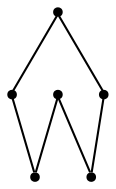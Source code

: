 graph {
  node [shape=point,comment="{\"directed\":false,\"doi\":\"10.4230/LIPIcs.GD.2024.13\",\"figure\":\"10 (2)\"}"]

  v0 [pos="1409.4465450612024,701.376315139919"]
  v1 [pos="1409.4465450612024,568.0382329120681"]
  v2 [pos="1302.7504662026113,514.7027965631606"]
  v3 [pos="1302.7504662026113,750.5446820969973"]
  v4 [pos="1196.0543873440197,701.376315139919"]
  v5 [pos="1196.0543873440197,568.0382329120681"]

  v4 -- v5 [id="-4",pos="1196.0543873440197,701.376315139919 1196.0543873440197,568.0382329120681 1196.0543873440197,568.0382329120681 1196.0543873440197,568.0382329120681"]
  v0 -- v1 [id="-9",pos="1409.4465450612024,701.376315139919 1409.4465450612024,568.0382329120681 1409.4465450612024,568.0382329120681 1409.4465450612024,568.0382329120681"]
  v3 -- v4 [id="-12",pos="1302.7504662026113,750.5446820969973 1196.0543873440197,701.376315139919 1196.0543873440197,701.376315139919 1196.0543873440197,701.376315139919"]
  v3 -- v0 [id="-13",pos="1302.7504662026113,750.5446820969973 1409.4465450612024,701.376315139919 1409.4465450612024,701.376315139919 1409.4465450612024,701.376315139919"]
  v2 -- v5 [id="-5",pos="1302.7504662026113,514.7027965631606 1196.0543873440197,568.0382329120681 1196.0543873440197,568.0382329120681 1196.0543873440197,568.0382329120681"]
  v2 -- v1 [id="-15",pos="1302.7504662026113,514.7027965631606 1409.4465450612024,568.0382329120681 1409.4465450612024,568.0382329120681 1409.4465450612024,568.0382329120681"]
}